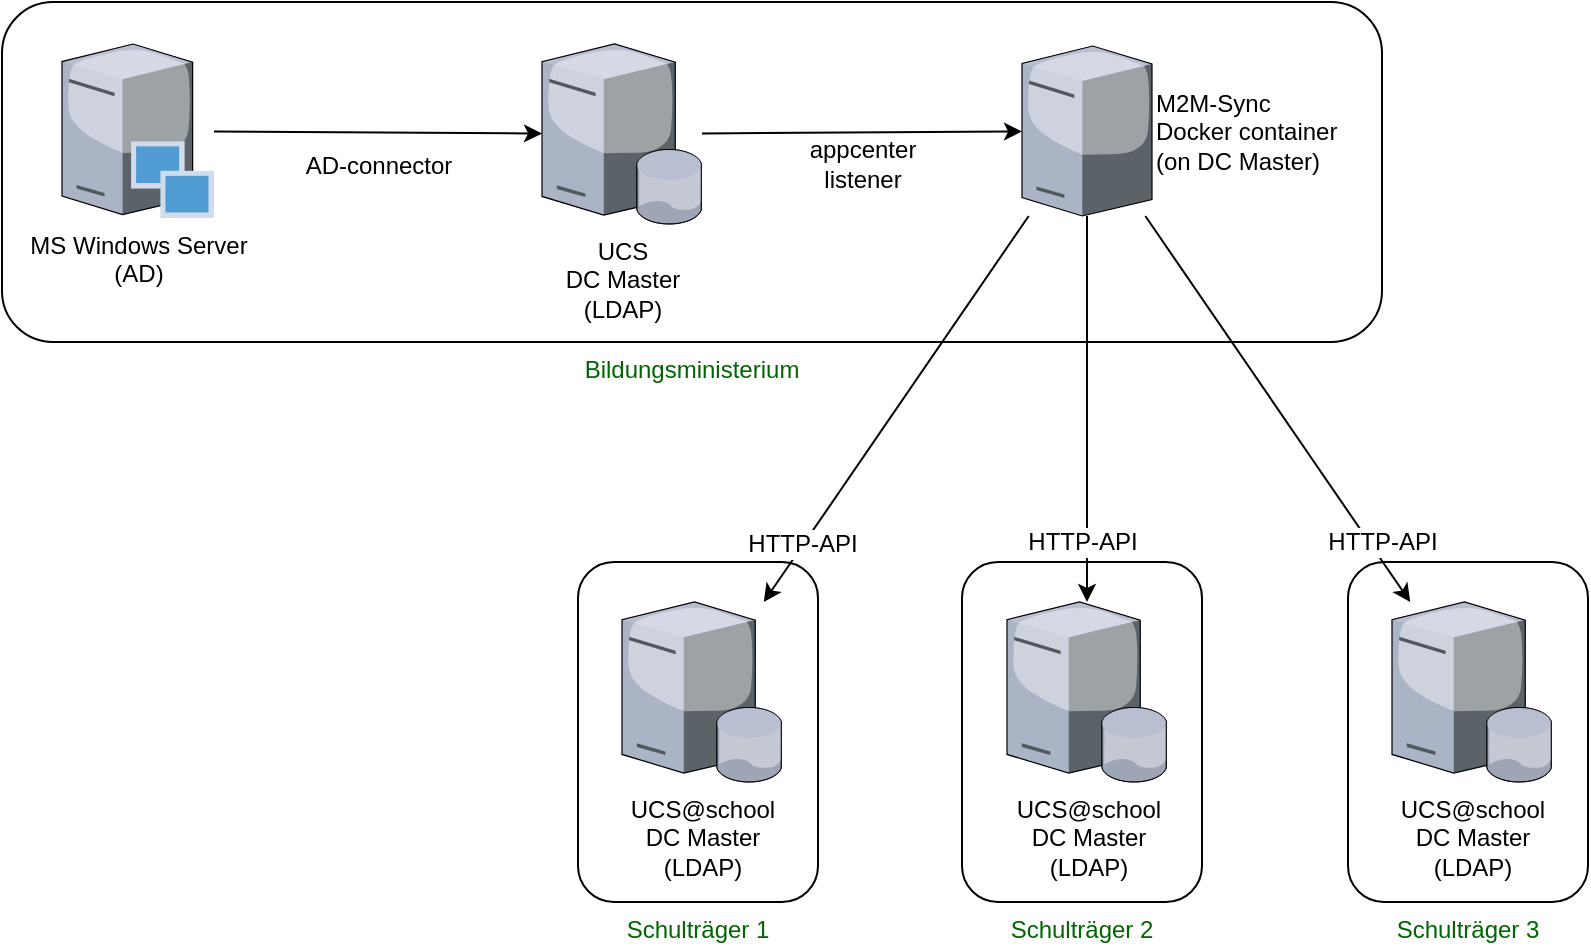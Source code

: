 <mxfile version="11.1.4" type="device"><diagram name="Page-1" id="e3a06f82-3646-2815-327d-82caf3d4e204"><mxGraphModel dx="1102" dy="1002" grid="1" gridSize="10" guides="1" tooltips="1" connect="1" arrows="1" fold="1" page="1" pageScale="1.5" pageWidth="1169" pageHeight="826" background="none" math="0" shadow="0"><root><mxCell id="0" style=";html=1;"/><mxCell id="1" style=";html=1;" parent="0"/><mxCell id="Fv9wVL-wuWfZurTPlImG-31" value="&lt;font color=&quot;#006600&quot;&gt;Bildungsministerium&lt;/font&gt;" style="rounded=1;whiteSpace=wrap;html=1;labelPosition=center;verticalLabelPosition=bottom;align=center;verticalAlign=top;" parent="1" vertex="1"><mxGeometry x="10" y="140" width="690" height="170" as="geometry"/></mxCell><mxCell id="Fv9wVL-wuWfZurTPlImG-28" value="&lt;font color=&quot;#006600&quot;&gt;Schulträger 3&lt;/font&gt;" style="rounded=1;whiteSpace=wrap;html=1;labelPosition=center;verticalLabelPosition=bottom;align=center;verticalAlign=top;" parent="1" vertex="1"><mxGeometry x="683" y="420" width="120" height="170" as="geometry"/></mxCell><mxCell id="Fv9wVL-wuWfZurTPlImG-26" value="&lt;font color=&quot;#006600&quot;&gt;Schulträger 2&lt;br&gt;&lt;/font&gt;" style="rounded=1;whiteSpace=wrap;html=1;labelPosition=center;verticalLabelPosition=bottom;align=center;verticalAlign=top;" parent="1" vertex="1"><mxGeometry x="490" y="420" width="120" height="170" as="geometry"/></mxCell><mxCell id="Fv9wVL-wuWfZurTPlImG-25" value="&lt;font color=&quot;#006600&quot;&gt;Schulträger 1&lt;/font&gt;" style="rounded=1;whiteSpace=wrap;html=1;labelPosition=center;verticalLabelPosition=bottom;align=center;verticalAlign=top;" parent="1" vertex="1"><mxGeometry x="298" y="420" width="120" height="170" as="geometry"/></mxCell><mxCell id="Fv9wVL-wuWfZurTPlImG-1" value="MS Windows Server&lt;br&gt;(AD)" style="verticalLabelPosition=bottom;aspect=fixed;html=1;verticalAlign=top;strokeColor=none;align=center;outlineConnect=0;shape=mxgraph.citrix.provisioning_server;" parent="1" vertex="1"><mxGeometry x="40" y="161" width="76" height="87" as="geometry"/></mxCell><mxCell id="Fv9wVL-wuWfZurTPlImG-3" value="" style="endArrow=classic;html=1;" parent="1" source="Fv9wVL-wuWfZurTPlImG-1" target="Fv9wVL-wuWfZurTPlImG-5" edge="1"><mxGeometry width="50" height="50" relative="1" as="geometry"><mxPoint x="170" y="231" as="sourcePoint"/><mxPoint x="280" y="205.361" as="targetPoint"/></mxGeometry></mxCell><mxCell id="Fv9wVL-wuWfZurTPlImG-4" value="AD-connector" style="text;html=1;resizable=0;points=[];align=center;verticalAlign=middle;labelBackgroundColor=#ffffff;" parent="Fv9wVL-wuWfZurTPlImG-3" vertex="1" connectable="0"><mxGeometry x="0.342" relative="1" as="geometry"><mxPoint x="-28" y="16" as="offset"/></mxGeometry></mxCell><mxCell id="Fv9wVL-wuWfZurTPlImG-5" value="UCS&lt;br&gt;DC Master&lt;br&gt;(LDAP)" style="verticalLabelPosition=bottom;aspect=fixed;html=1;verticalAlign=top;strokeColor=none;align=center;outlineConnect=0;shape=mxgraph.citrix.database_server;" parent="1" vertex="1"><mxGeometry x="280" y="161" width="80" height="90" as="geometry"/></mxCell><mxCell id="Fv9wVL-wuWfZurTPlImG-6" value="M2M-Sync&lt;br&gt;Docker container&lt;br&gt;(on DC Master)" style="verticalLabelPosition=middle;aspect=fixed;html=1;verticalAlign=middle;strokeColor=none;align=left;outlineConnect=0;shape=mxgraph.citrix.tower_server;labelPosition=right;spacingRight=0;" parent="1" vertex="1"><mxGeometry x="520" y="162" width="65" height="85" as="geometry"/></mxCell><mxCell id="Fv9wVL-wuWfZurTPlImG-7" value="" style="endArrow=classic;html=1;" parent="1" source="Fv9wVL-wuWfZurTPlImG-5" target="Fv9wVL-wuWfZurTPlImG-6" edge="1"><mxGeometry width="50" height="50" relative="1" as="geometry"><mxPoint x="320" y="204.236" as="sourcePoint"/><mxPoint x="484" y="205.252" as="targetPoint"/></mxGeometry></mxCell><mxCell id="Fv9wVL-wuWfZurTPlImG-8" value="appcenter&lt;br&gt;listener" style="text;html=1;resizable=0;points=[];align=center;verticalAlign=middle;labelBackgroundColor=#ffffff;" parent="Fv9wVL-wuWfZurTPlImG-7" vertex="1" connectable="0"><mxGeometry x="0.342" relative="1" as="geometry"><mxPoint x="-28" y="16" as="offset"/></mxGeometry></mxCell><mxCell id="Fv9wVL-wuWfZurTPlImG-9" value="UCS@school&lt;br&gt;DC Master&lt;br&gt;(LDAP)" style="verticalLabelPosition=bottom;aspect=fixed;html=1;verticalAlign=top;strokeColor=none;align=center;outlineConnect=0;shape=mxgraph.citrix.database_server;" parent="1" vertex="1"><mxGeometry x="320" y="440" width="80" height="90" as="geometry"/></mxCell><mxCell id="Fv9wVL-wuWfZurTPlImG-10" value="UCS@school&lt;br&gt;DC Master&lt;br&gt;(LDAP)" style="verticalLabelPosition=bottom;aspect=fixed;html=1;verticalAlign=top;strokeColor=none;align=center;outlineConnect=0;shape=mxgraph.citrix.database_server;" parent="1" vertex="1"><mxGeometry x="512.5" y="440" width="80" height="90" as="geometry"/></mxCell><mxCell id="Fv9wVL-wuWfZurTPlImG-11" value="UCS@school&lt;br&gt;DC Master&lt;br&gt;(LDAP)" style="verticalLabelPosition=bottom;aspect=fixed;html=1;verticalAlign=top;strokeColor=none;align=center;outlineConnect=0;shape=mxgraph.citrix.database_server;" parent="1" vertex="1"><mxGeometry x="705" y="440" width="80" height="90" as="geometry"/></mxCell><mxCell id="Fv9wVL-wuWfZurTPlImG-12" value="" style="endArrow=classic;html=1;" parent="1" source="Fv9wVL-wuWfZurTPlImG-6" target="Fv9wVL-wuWfZurTPlImG-10" edge="1"><mxGeometry width="50" height="50" relative="1" as="geometry"><mxPoint x="480" y="361.242" as="sourcePoint"/><mxPoint x="640" y="360.21" as="targetPoint"/></mxGeometry></mxCell><mxCell id="p7PzKAsiORyZHISJg6rD-2" value="HTTP-API" style="text;html=1;resizable=0;points=[];align=center;verticalAlign=middle;labelBackgroundColor=#ffffff;" vertex="1" connectable="0" parent="Fv9wVL-wuWfZurTPlImG-12"><mxGeometry x="0.181" y="1" relative="1" as="geometry"><mxPoint x="-3.5" y="49" as="offset"/></mxGeometry></mxCell><mxCell id="Fv9wVL-wuWfZurTPlImG-14" value="" style="endArrow=classic;html=1;" parent="1" source="Fv9wVL-wuWfZurTPlImG-6" target="Fv9wVL-wuWfZurTPlImG-9" edge="1"><mxGeometry width="50" height="50" relative="1" as="geometry"><mxPoint x="440" y="270" as="sourcePoint"/><mxPoint x="440" y="463" as="targetPoint"/></mxGeometry></mxCell><mxCell id="p7PzKAsiORyZHISJg6rD-1" value="HTTP-API" style="text;html=1;resizable=0;points=[];align=center;verticalAlign=middle;labelBackgroundColor=#ffffff;" vertex="1" connectable="0" parent="Fv9wVL-wuWfZurTPlImG-14"><mxGeometry x="0.123" y="-2" relative="1" as="geometry"><mxPoint x="-37.5" y="56" as="offset"/></mxGeometry></mxCell><mxCell id="Fv9wVL-wuWfZurTPlImG-16" value="" style="endArrow=classic;html=1;" parent="1" source="Fv9wVL-wuWfZurTPlImG-6" target="Fv9wVL-wuWfZurTPlImG-11" edge="1"><mxGeometry width="50" height="50" relative="1" as="geometry"><mxPoint x="562.5" y="257" as="sourcePoint"/><mxPoint x="562.5" y="450" as="targetPoint"/></mxGeometry></mxCell><mxCell id="p7PzKAsiORyZHISJg6rD-3" value="HTTP-API" style="text;html=1;resizable=0;points=[];align=center;verticalAlign=middle;labelBackgroundColor=#ffffff;" vertex="1" connectable="0" parent="Fv9wVL-wuWfZurTPlImG-16"><mxGeometry x="0.272" y="1" relative="1" as="geometry"><mxPoint x="33" y="40.5" as="offset"/></mxGeometry></mxCell></root></mxGraphModel></diagram></mxfile>